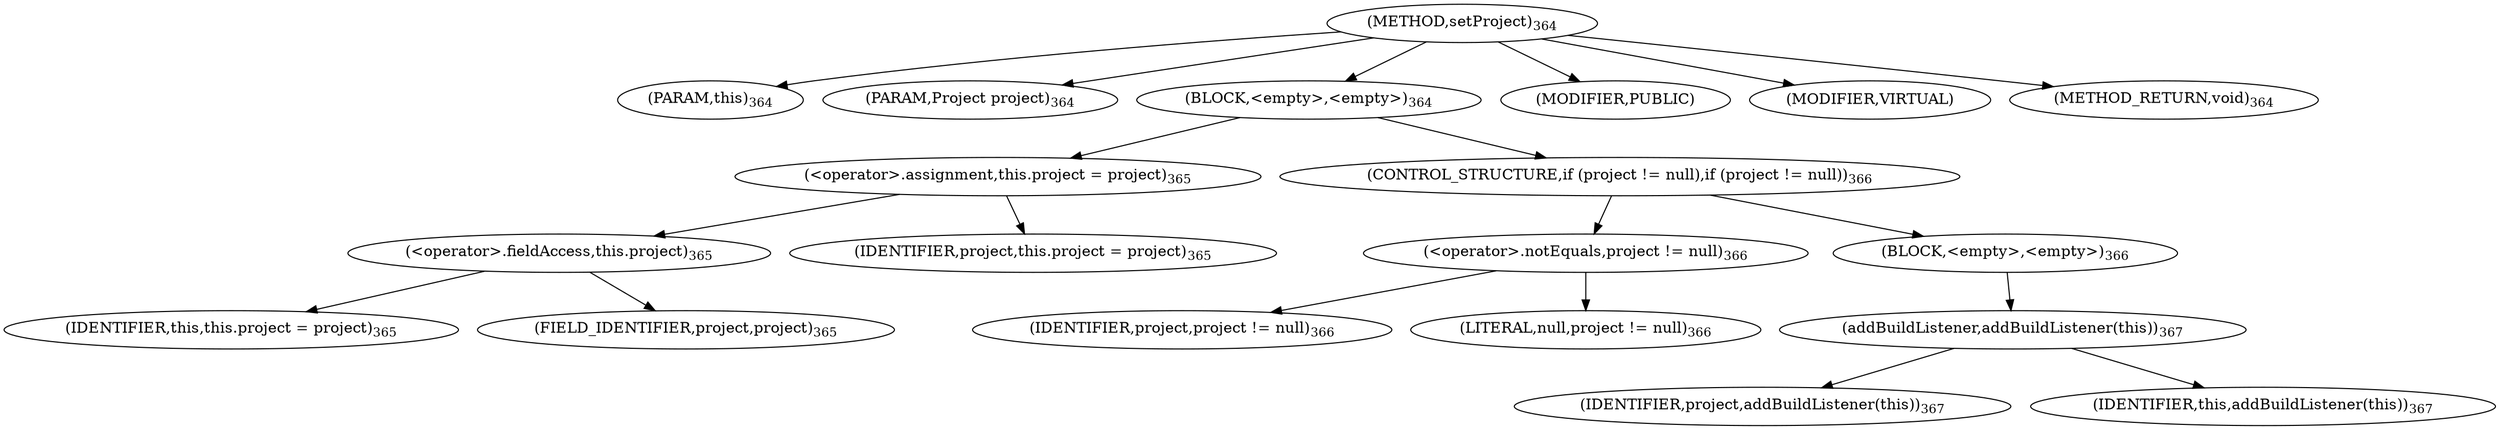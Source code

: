 digraph "setProject" {  
"606" [label = <(METHOD,setProject)<SUB>364</SUB>> ]
"48" [label = <(PARAM,this)<SUB>364</SUB>> ]
"607" [label = <(PARAM,Project project)<SUB>364</SUB>> ]
"608" [label = <(BLOCK,&lt;empty&gt;,&lt;empty&gt;)<SUB>364</SUB>> ]
"609" [label = <(&lt;operator&gt;.assignment,this.project = project)<SUB>365</SUB>> ]
"610" [label = <(&lt;operator&gt;.fieldAccess,this.project)<SUB>365</SUB>> ]
"47" [label = <(IDENTIFIER,this,this.project = project)<SUB>365</SUB>> ]
"611" [label = <(FIELD_IDENTIFIER,project,project)<SUB>365</SUB>> ]
"612" [label = <(IDENTIFIER,project,this.project = project)<SUB>365</SUB>> ]
"613" [label = <(CONTROL_STRUCTURE,if (project != null),if (project != null))<SUB>366</SUB>> ]
"614" [label = <(&lt;operator&gt;.notEquals,project != null)<SUB>366</SUB>> ]
"615" [label = <(IDENTIFIER,project,project != null)<SUB>366</SUB>> ]
"616" [label = <(LITERAL,null,project != null)<SUB>366</SUB>> ]
"617" [label = <(BLOCK,&lt;empty&gt;,&lt;empty&gt;)<SUB>366</SUB>> ]
"618" [label = <(addBuildListener,addBuildListener(this))<SUB>367</SUB>> ]
"619" [label = <(IDENTIFIER,project,addBuildListener(this))<SUB>367</SUB>> ]
"49" [label = <(IDENTIFIER,this,addBuildListener(this))<SUB>367</SUB>> ]
"620" [label = <(MODIFIER,PUBLIC)> ]
"621" [label = <(MODIFIER,VIRTUAL)> ]
"622" [label = <(METHOD_RETURN,void)<SUB>364</SUB>> ]
  "606" -> "48" 
  "606" -> "607" 
  "606" -> "608" 
  "606" -> "620" 
  "606" -> "621" 
  "606" -> "622" 
  "608" -> "609" 
  "608" -> "613" 
  "609" -> "610" 
  "609" -> "612" 
  "610" -> "47" 
  "610" -> "611" 
  "613" -> "614" 
  "613" -> "617" 
  "614" -> "615" 
  "614" -> "616" 
  "617" -> "618" 
  "618" -> "619" 
  "618" -> "49" 
}
